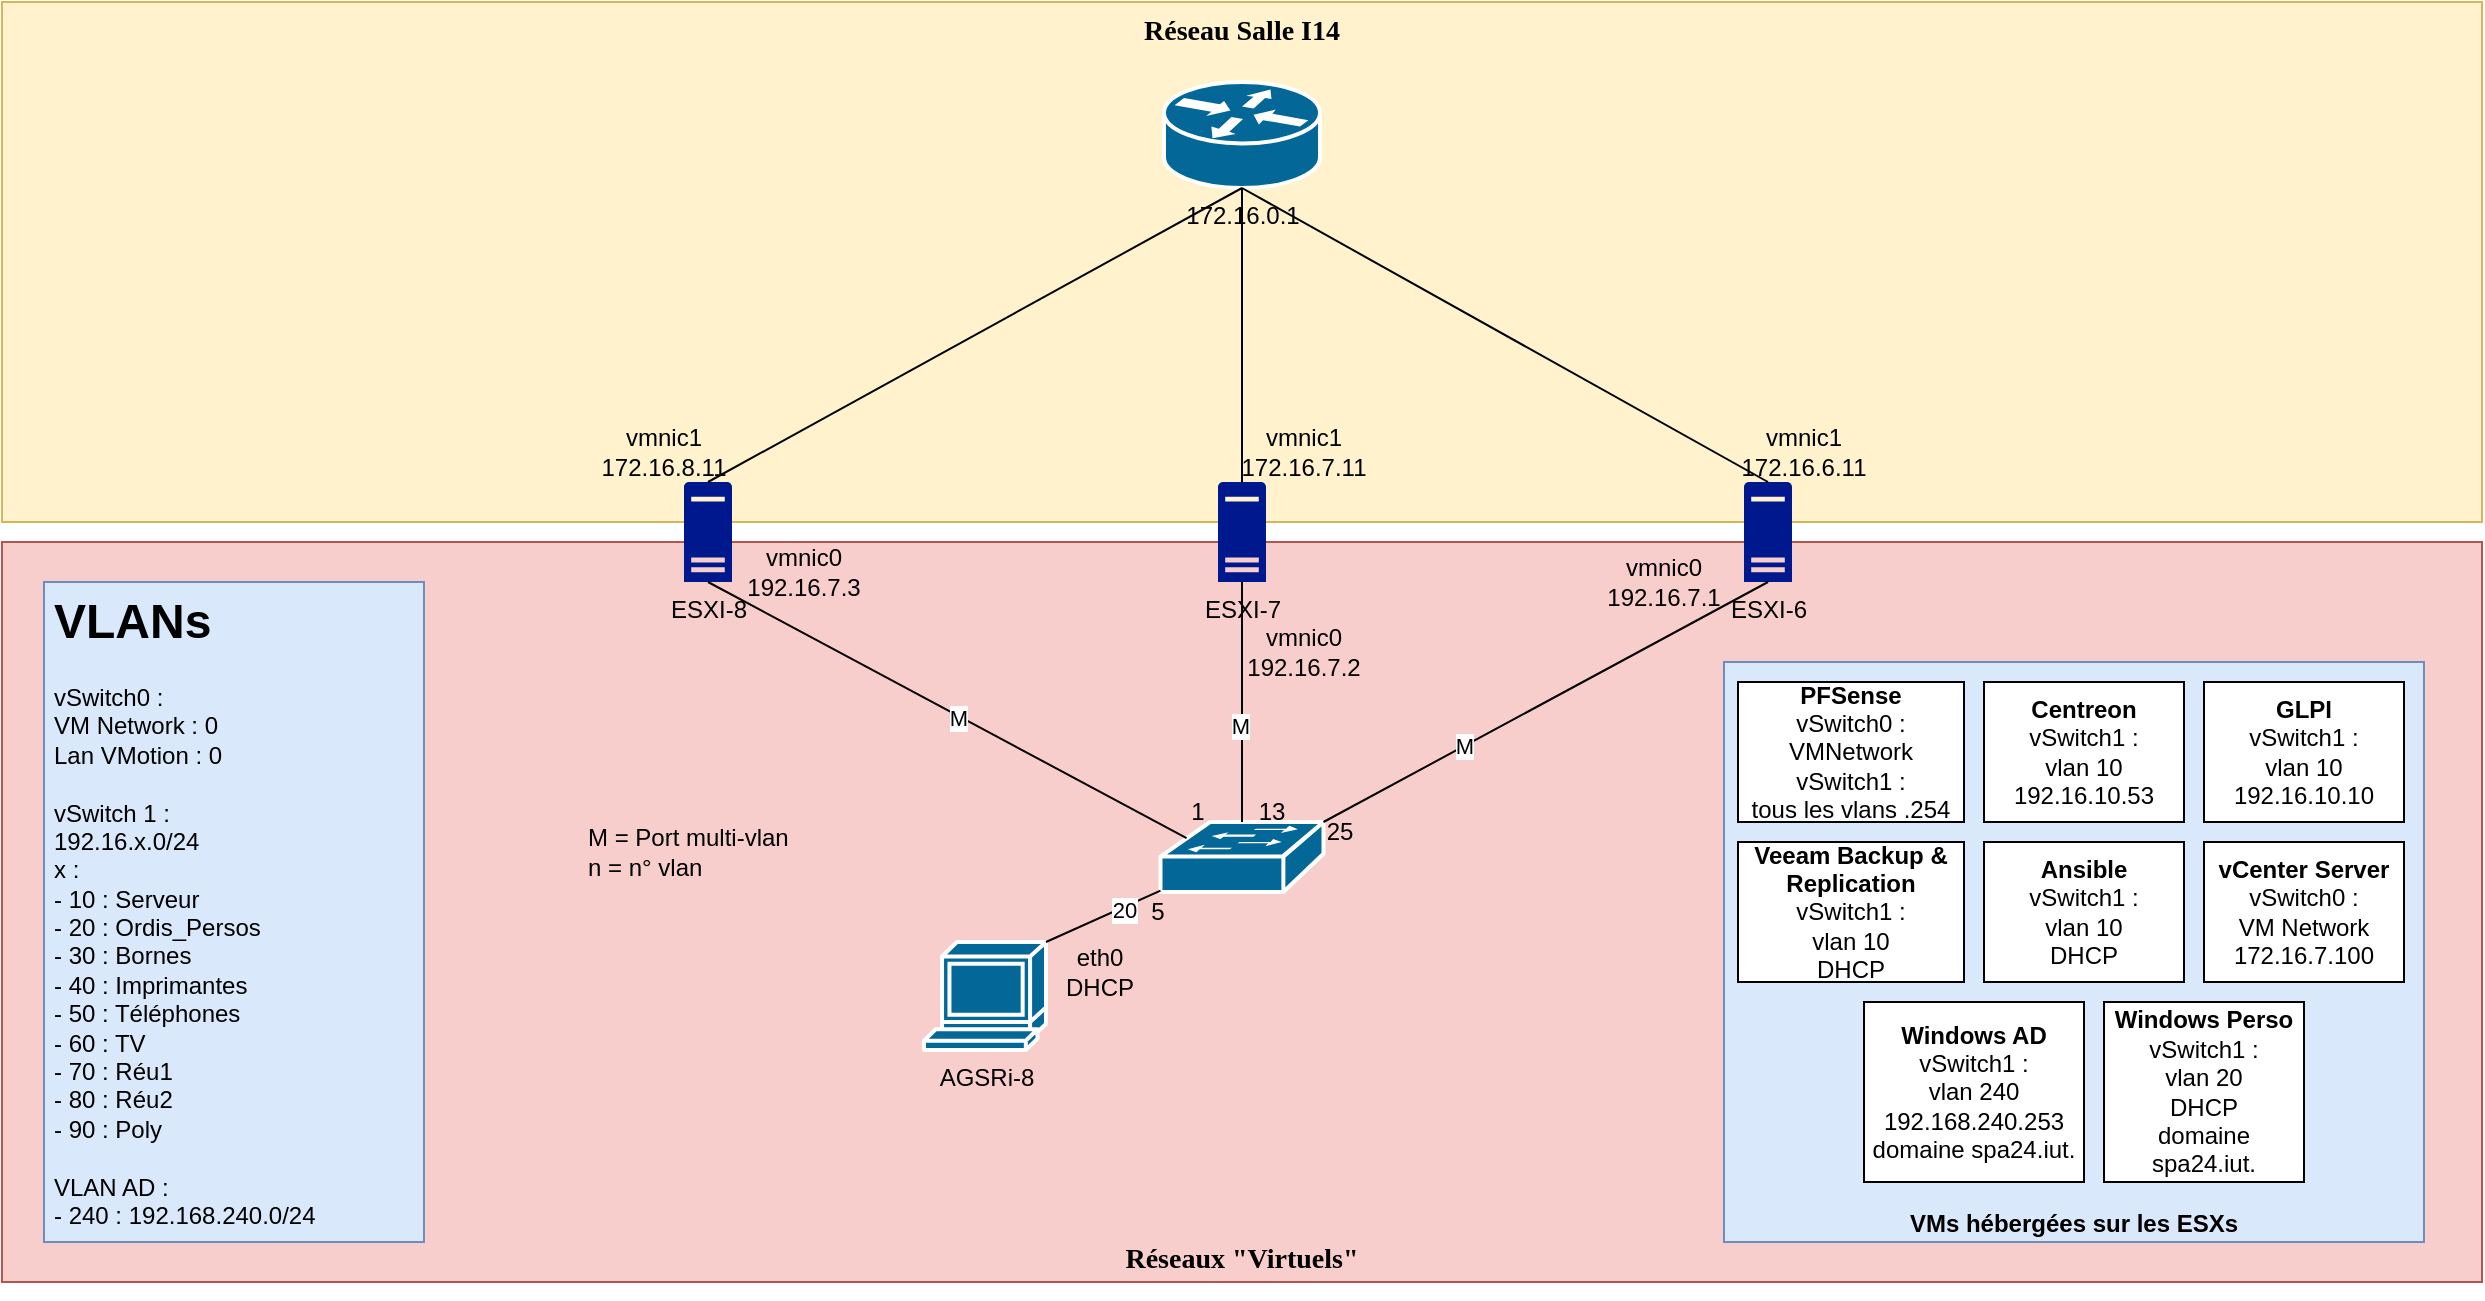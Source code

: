 <mxfile version="20.8.5" type="github">
  <diagram name="Page-1" id="c37626ed-c26b-45fb-9056-f9ebc6bb27b6">
    <mxGraphModel dx="2693" dy="889" grid="1" gridSize="10" guides="1" tooltips="1" connect="1" arrows="1" fold="1" page="1" pageScale="1" pageWidth="1100" pageHeight="850" background="none" math="0" shadow="0">
      <root>
        <mxCell id="0" />
        <mxCell id="1" parent="0" />
        <mxCell id="S-VgMTXi0rojGaED3WKQ-2" value="Réseaux &quot;Virtuels&quot;" style="whiteSpace=wrap;html=1;rounded=0;shadow=0;comic=0;strokeWidth=1;fontFamily=Verdana;fontSize=14;fillColor=#f8cecc;strokeColor=#b85450;verticalAlign=bottom;fontStyle=1" vertex="1" parent="1">
          <mxGeometry x="-621" y="390" width="1240" height="370" as="geometry" />
        </mxCell>
        <mxCell id="1c7a67bf8fd3230f-83" value="Réseau Salle I14" style="whiteSpace=wrap;html=1;rounded=0;shadow=0;comic=0;strokeWidth=1;fontFamily=Verdana;fontSize=14;fillColor=#fff2cc;strokeColor=#d6b656;verticalAlign=top;fontStyle=1" parent="1" vertex="1">
          <mxGeometry x="-621" y="120" width="1240" height="260" as="geometry" />
        </mxCell>
        <mxCell id="vLjDbiqeGYyuWvh9xT9g-1" value="172.16.0.1" style="shape=mxgraph.cisco.routers.router;html=1;pointerEvents=1;dashed=0;fillColor=#036897;strokeColor=#ffffff;strokeWidth=2;verticalLabelPosition=bottom;verticalAlign=top;align=center;outlineConnect=0;" parent="1" vertex="1">
          <mxGeometry x="-40" y="160" width="78" height="53" as="geometry" />
        </mxCell>
        <mxCell id="vLjDbiqeGYyuWvh9xT9g-2" value="ESXI-8" style="sketch=0;aspect=fixed;pointerEvents=1;shadow=0;dashed=0;html=1;strokeColor=none;labelPosition=center;verticalLabelPosition=bottom;verticalAlign=top;align=center;fillColor=#00188D;shape=mxgraph.mscae.enterprise.server_generic" parent="1" vertex="1">
          <mxGeometry x="-280" y="360" width="24" height="50" as="geometry" />
        </mxCell>
        <mxCell id="vLjDbiqeGYyuWvh9xT9g-3" value="ESXI-7" style="sketch=0;aspect=fixed;pointerEvents=1;shadow=0;dashed=0;html=1;strokeColor=none;labelPosition=center;verticalLabelPosition=bottom;verticalAlign=top;align=center;fillColor=#00188D;shape=mxgraph.mscae.enterprise.server_generic" parent="1" vertex="1">
          <mxGeometry x="-13" y="360" width="24" height="50" as="geometry" />
        </mxCell>
        <mxCell id="vLjDbiqeGYyuWvh9xT9g-6" value="ESXI-6" style="sketch=0;aspect=fixed;pointerEvents=1;shadow=0;dashed=0;html=1;strokeColor=none;labelPosition=center;verticalLabelPosition=bottom;verticalAlign=top;align=center;fillColor=#00188D;shape=mxgraph.mscae.enterprise.server_generic" parent="1" vertex="1">
          <mxGeometry x="250" y="360" width="24" height="50" as="geometry" />
        </mxCell>
        <mxCell id="vLjDbiqeGYyuWvh9xT9g-9" value="" style="endArrow=none;html=1;rounded=0;exitX=0.5;exitY=0;exitDx=0;exitDy=0;exitPerimeter=0;entryX=0.5;entryY=1;entryDx=0;entryDy=0;entryPerimeter=0;" parent="1" source="vLjDbiqeGYyuWvh9xT9g-2" target="vLjDbiqeGYyuWvh9xT9g-1" edge="1">
          <mxGeometry width="50" height="50" relative="1" as="geometry">
            <mxPoint x="-40" y="410" as="sourcePoint" />
            <mxPoint x="10" y="360" as="targetPoint" />
          </mxGeometry>
        </mxCell>
        <mxCell id="vLjDbiqeGYyuWvh9xT9g-10" value="" style="endArrow=none;html=1;rounded=0;entryX=0.5;entryY=1;entryDx=0;entryDy=0;entryPerimeter=0;exitX=0.5;exitY=0;exitDx=0;exitDy=0;exitPerimeter=0;" parent="1" source="vLjDbiqeGYyuWvh9xT9g-3" target="vLjDbiqeGYyuWvh9xT9g-1" edge="1">
          <mxGeometry width="50" height="50" relative="1" as="geometry">
            <mxPoint x="-40" y="410" as="sourcePoint" />
            <mxPoint x="10" y="360" as="targetPoint" />
          </mxGeometry>
        </mxCell>
        <mxCell id="vLjDbiqeGYyuWvh9xT9g-11" value="" style="endArrow=none;html=1;rounded=0;entryX=0.5;entryY=1;entryDx=0;entryDy=0;entryPerimeter=0;exitX=0.5;exitY=0;exitDx=0;exitDy=0;exitPerimeter=0;" parent="1" source="vLjDbiqeGYyuWvh9xT9g-6" target="vLjDbiqeGYyuWvh9xT9g-1" edge="1">
          <mxGeometry width="50" height="50" relative="1" as="geometry">
            <mxPoint x="-40" y="410" as="sourcePoint" />
            <mxPoint x="10" y="360" as="targetPoint" />
          </mxGeometry>
        </mxCell>
        <mxCell id="vLjDbiqeGYyuWvh9xT9g-13" value="vmnic1&lt;br&gt;172.16.8.11" style="text;html=1;strokeColor=none;fillColor=none;align=center;verticalAlign=middle;whiteSpace=wrap;rounded=0;" parent="1" vertex="1">
          <mxGeometry x="-320" y="330" width="60" height="30" as="geometry" />
        </mxCell>
        <mxCell id="vLjDbiqeGYyuWvh9xT9g-17" value="vmnic1&lt;br&gt;172.16.6.11" style="text;html=1;strokeColor=none;fillColor=none;align=center;verticalAlign=middle;whiteSpace=wrap;rounded=0;" parent="1" vertex="1">
          <mxGeometry x="250" y="330" width="60" height="30" as="geometry" />
        </mxCell>
        <mxCell id="vLjDbiqeGYyuWvh9xT9g-18" value="vmnic1&lt;br&gt;172.16.7.11" style="text;html=1;strokeColor=none;fillColor=none;align=center;verticalAlign=middle;whiteSpace=wrap;rounded=0;" parent="1" vertex="1">
          <mxGeometry y="330" width="60" height="30" as="geometry" />
        </mxCell>
        <mxCell id="S-VgMTXi0rojGaED3WKQ-3" style="edgeStyle=orthogonalEdgeStyle;rounded=0;orthogonalLoop=1;jettySize=auto;html=1;exitX=0.5;exitY=1;exitDx=0;exitDy=0;" edge="1" parent="1" source="S-VgMTXi0rojGaED3WKQ-2" target="S-VgMTXi0rojGaED3WKQ-2">
          <mxGeometry relative="1" as="geometry" />
        </mxCell>
        <mxCell id="S-VgMTXi0rojGaED3WKQ-4" value="" style="shape=mxgraph.cisco.switches.workgroup_switch;html=1;pointerEvents=1;dashed=0;fillColor=#036897;strokeColor=#ffffff;strokeWidth=2;verticalLabelPosition=bottom;verticalAlign=top;align=center;outlineConnect=0;" vertex="1" parent="1">
          <mxGeometry x="-41.75" y="530" width="81.5" height="35" as="geometry" />
        </mxCell>
        <mxCell id="S-VgMTXi0rojGaED3WKQ-6" value="" style="endArrow=none;html=1;rounded=0;entryX=0.5;entryY=1;entryDx=0;entryDy=0;entryPerimeter=0;exitX=0.5;exitY=0;exitDx=0;exitDy=0;exitPerimeter=0;" edge="1" parent="1" source="S-VgMTXi0rojGaED3WKQ-4" target="vLjDbiqeGYyuWvh9xT9g-3">
          <mxGeometry width="50" height="50" relative="1" as="geometry">
            <mxPoint x="-60" y="460" as="sourcePoint" />
            <mxPoint x="-10" y="410" as="targetPoint" />
          </mxGeometry>
        </mxCell>
        <mxCell id="S-VgMTXi0rojGaED3WKQ-24" value="M" style="edgeLabel;html=1;align=center;verticalAlign=middle;resizable=0;points=[];" vertex="1" connectable="0" parent="S-VgMTXi0rojGaED3WKQ-6">
          <mxGeometry x="-0.198" y="1" relative="1" as="geometry">
            <mxPoint as="offset" />
          </mxGeometry>
        </mxCell>
        <mxCell id="S-VgMTXi0rojGaED3WKQ-7" value="" style="endArrow=none;html=1;rounded=0;entryX=0.5;entryY=1;entryDx=0;entryDy=0;entryPerimeter=0;exitX=1;exitY=0;exitDx=0;exitDy=0;exitPerimeter=0;" edge="1" parent="1" source="S-VgMTXi0rojGaED3WKQ-4" target="vLjDbiqeGYyuWvh9xT9g-6">
          <mxGeometry width="50" height="50" relative="1" as="geometry">
            <mxPoint x="-60" y="460" as="sourcePoint" />
            <mxPoint x="-10" y="410" as="targetPoint" />
          </mxGeometry>
        </mxCell>
        <mxCell id="S-VgMTXi0rojGaED3WKQ-25" value="M" style="edgeLabel;html=1;align=center;verticalAlign=middle;resizable=0;points=[];" vertex="1" connectable="0" parent="S-VgMTXi0rojGaED3WKQ-7">
          <mxGeometry x="-0.37" relative="1" as="geometry">
            <mxPoint as="offset" />
          </mxGeometry>
        </mxCell>
        <mxCell id="S-VgMTXi0rojGaED3WKQ-8" value="" style="endArrow=none;html=1;rounded=0;exitX=0.5;exitY=1;exitDx=0;exitDy=0;exitPerimeter=0;entryX=0.16;entryY=0.23;entryDx=0;entryDy=0;entryPerimeter=0;" edge="1" parent="1" source="vLjDbiqeGYyuWvh9xT9g-2" target="S-VgMTXi0rojGaED3WKQ-4">
          <mxGeometry width="50" height="50" relative="1" as="geometry">
            <mxPoint x="-60" y="460" as="sourcePoint" />
            <mxPoint x="-10" y="410" as="targetPoint" />
          </mxGeometry>
        </mxCell>
        <mxCell id="S-VgMTXi0rojGaED3WKQ-26" value="M" style="edgeLabel;html=1;align=center;verticalAlign=middle;resizable=0;points=[];" vertex="1" connectable="0" parent="S-VgMTXi0rojGaED3WKQ-8">
          <mxGeometry x="0.048" relative="1" as="geometry">
            <mxPoint y="1" as="offset" />
          </mxGeometry>
        </mxCell>
        <mxCell id="S-VgMTXi0rojGaED3WKQ-9" value="vmnic0&lt;br&gt;192.16.7.2" style="text;html=1;strokeColor=none;fillColor=none;align=center;verticalAlign=middle;whiteSpace=wrap;rounded=0;" vertex="1" parent="1">
          <mxGeometry y="430" width="60" height="30" as="geometry" />
        </mxCell>
        <mxCell id="S-VgMTXi0rojGaED3WKQ-11" value="vmnic0&lt;br&gt;192.16.7.1" style="text;html=1;strokeColor=none;fillColor=none;align=center;verticalAlign=middle;whiteSpace=wrap;rounded=0;" vertex="1" parent="1">
          <mxGeometry x="180" y="395" width="60" height="30" as="geometry" />
        </mxCell>
        <mxCell id="S-VgMTXi0rojGaED3WKQ-13" value="vmnic0&lt;br&gt;192.16.7.3" style="text;html=1;strokeColor=none;fillColor=none;align=center;verticalAlign=middle;whiteSpace=wrap;rounded=0;" vertex="1" parent="1">
          <mxGeometry x="-250" y="390" width="60" height="30" as="geometry" />
        </mxCell>
        <mxCell id="S-VgMTXi0rojGaED3WKQ-14" value="AGSRi-8" style="shape=mxgraph.cisco.computers_and_peripherals.terminal;html=1;pointerEvents=1;dashed=0;fillColor=#036897;strokeColor=#ffffff;strokeWidth=2;verticalLabelPosition=bottom;verticalAlign=top;align=center;outlineConnect=0;" vertex="1" parent="1">
          <mxGeometry x="-160" y="590" width="61" height="54" as="geometry" />
        </mxCell>
        <mxCell id="S-VgMTXi0rojGaED3WKQ-15" value="" style="endArrow=none;html=1;rounded=0;exitX=1;exitY=0;exitDx=0;exitDy=0;exitPerimeter=0;entryX=0;entryY=0.98;entryDx=0;entryDy=0;entryPerimeter=0;" edge="1" parent="1" source="S-VgMTXi0rojGaED3WKQ-14" target="S-VgMTXi0rojGaED3WKQ-4">
          <mxGeometry width="50" height="50" relative="1" as="geometry">
            <mxPoint x="-258" y="420.0" as="sourcePoint" />
            <mxPoint x="-18.71" y="548.05" as="targetPoint" />
            <Array as="points" />
          </mxGeometry>
        </mxCell>
        <mxCell id="S-VgMTXi0rojGaED3WKQ-27" value="20" style="edgeLabel;html=1;align=center;verticalAlign=middle;resizable=0;points=[];" vertex="1" connectable="0" parent="S-VgMTXi0rojGaED3WKQ-15">
          <mxGeometry x="0.317" y="-1" relative="1" as="geometry">
            <mxPoint as="offset" />
          </mxGeometry>
        </mxCell>
        <mxCell id="S-VgMTXi0rojGaED3WKQ-19" value="1" style="text;html=1;strokeColor=none;fillColor=none;align=center;verticalAlign=middle;whiteSpace=wrap;rounded=0;" vertex="1" parent="1">
          <mxGeometry x="-33" y="520" width="20" height="10" as="geometry" />
        </mxCell>
        <mxCell id="S-VgMTXi0rojGaED3WKQ-20" value="13" style="text;html=1;strokeColor=none;fillColor=none;align=center;verticalAlign=middle;whiteSpace=wrap;rounded=0;" vertex="1" parent="1">
          <mxGeometry y="520" width="28" height="10" as="geometry" />
        </mxCell>
        <mxCell id="S-VgMTXi0rojGaED3WKQ-22" value="25" style="text;html=1;strokeColor=none;fillColor=none;align=center;verticalAlign=middle;whiteSpace=wrap;rounded=0;" vertex="1" parent="1">
          <mxGeometry x="38" y="530" width="20" height="10" as="geometry" />
        </mxCell>
        <mxCell id="S-VgMTXi0rojGaED3WKQ-23" value="5" style="text;html=1;strokeColor=none;fillColor=none;align=center;verticalAlign=middle;whiteSpace=wrap;rounded=0;" vertex="1" parent="1">
          <mxGeometry x="-53" y="565" width="20" height="20" as="geometry" />
        </mxCell>
        <mxCell id="S-VgMTXi0rojGaED3WKQ-28" value="M = Port multi-vlan&lt;br&gt;n = n° vlan" style="text;html=1;strokeColor=none;fillColor=none;align=left;verticalAlign=middle;whiteSpace=wrap;rounded=0;" vertex="1" parent="1">
          <mxGeometry x="-330" y="530" width="170" height="30" as="geometry" />
        </mxCell>
        <mxCell id="S-VgMTXi0rojGaED3WKQ-29" value="&lt;h1&gt;VLANs&lt;/h1&gt;&lt;div&gt;vSwitch0 :&lt;/div&gt;&lt;div&gt;VM Network : 0&lt;/div&gt;&lt;div&gt;Lan VMotion : 0&lt;/div&gt;&lt;div&gt;&lt;br&gt;&lt;/div&gt;&lt;div&gt;vSwitch 1 :&lt;/div&gt;&lt;div&gt;192.16.x.0/24&lt;/div&gt;&lt;div&gt;x :&lt;/div&gt;&lt;div&gt;- 10 : Serveur&lt;/div&gt;&lt;div&gt;- 20 : Ordis_Persos&lt;/div&gt;&lt;div&gt;- 30 : Bornes&lt;/div&gt;&lt;div&gt;- 40 : Imprimantes&lt;/div&gt;&lt;div&gt;- 50 : Téléphones&lt;/div&gt;&lt;div&gt;- 60 : TV&lt;/div&gt;&lt;div&gt;- 70 : Réu1&lt;/div&gt;&lt;div&gt;- 80 : Réu2&lt;/div&gt;&lt;div&gt;- 90 : Poly&lt;/div&gt;&lt;div&gt;&lt;br&gt;&lt;/div&gt;&lt;div&gt;VLAN AD :&amp;nbsp;&lt;/div&gt;&lt;div&gt;- 240 : 192.168.240.0/24&lt;/div&gt;" style="text;html=1;strokeColor=#6c8ebf;fillColor=#dae8fc;spacing=5;spacingTop=-20;whiteSpace=wrap;overflow=hidden;rounded=0;" vertex="1" parent="1">
          <mxGeometry x="-600" y="410" width="190" height="330" as="geometry" />
        </mxCell>
        <mxCell id="S-VgMTXi0rojGaED3WKQ-30" value="eth0&lt;br&gt;DHCP" style="text;html=1;strokeColor=none;fillColor=none;align=center;verticalAlign=middle;whiteSpace=wrap;rounded=0;" vertex="1" parent="1">
          <mxGeometry x="-101.75" y="590" width="60" height="30" as="geometry" />
        </mxCell>
        <mxCell id="S-VgMTXi0rojGaED3WKQ-32" value="VMs hébergées sur les ESXs" style="rounded=0;whiteSpace=wrap;html=1;fillColor=#dae8fc;strokeColor=#6c8ebf;verticalAlign=bottom;fontStyle=1" vertex="1" parent="1">
          <mxGeometry x="240" y="450" width="350" height="290" as="geometry" />
        </mxCell>
        <mxCell id="S-VgMTXi0rojGaED3WKQ-33" value="&lt;b&gt;PFSense&lt;/b&gt;&lt;br&gt;vSwitch0 :&lt;br&gt;VMNetwork&lt;br&gt;vSwitch1 :&lt;br&gt;tous les vlans .254" style="rounded=0;whiteSpace=wrap;html=1;" vertex="1" parent="1">
          <mxGeometry x="247" y="460" width="113" height="70" as="geometry" />
        </mxCell>
        <mxCell id="S-VgMTXi0rojGaED3WKQ-34" value="&lt;b&gt;Centreon&lt;/b&gt;&lt;br&gt;vSwitch1 :&lt;br&gt;vlan 10&lt;br&gt;192.16.10.53" style="rounded=0;whiteSpace=wrap;html=1;" vertex="1" parent="1">
          <mxGeometry x="370" y="460" width="100" height="70" as="geometry" />
        </mxCell>
        <mxCell id="S-VgMTXi0rojGaED3WKQ-35" value="&lt;b&gt;Centreon&lt;/b&gt;&lt;br&gt;vSwitch1 :&lt;br&gt;vlan 10&lt;br&gt;192.16.10.53" style="rounded=0;whiteSpace=wrap;html=1;" vertex="1" parent="1">
          <mxGeometry x="370" y="460" width="100" height="70" as="geometry" />
        </mxCell>
        <mxCell id="S-VgMTXi0rojGaED3WKQ-36" value="&lt;b&gt;GLPI&lt;/b&gt;&lt;br&gt;vSwitch1 :&lt;br&gt;vlan 10&lt;br&gt;192.16.10.10" style="rounded=0;whiteSpace=wrap;html=1;" vertex="1" parent="1">
          <mxGeometry x="480" y="460" width="100" height="70" as="geometry" />
        </mxCell>
        <mxCell id="S-VgMTXi0rojGaED3WKQ-37" value="&lt;b&gt;Veeam Backup &amp;amp; Replication&lt;/b&gt;&lt;br&gt;vSwitch1 :&lt;br&gt;vlan 10&lt;br&gt;DHCP" style="rounded=0;whiteSpace=wrap;html=1;" vertex="1" parent="1">
          <mxGeometry x="247" y="540" width="113" height="70" as="geometry" />
        </mxCell>
        <mxCell id="S-VgMTXi0rojGaED3WKQ-38" value="&lt;b&gt;Ansible&lt;/b&gt;&lt;br&gt;vSwitch1 :&lt;br&gt;vlan 10&lt;br&gt;DHCP" style="rounded=0;whiteSpace=wrap;html=1;" vertex="1" parent="1">
          <mxGeometry x="370" y="540" width="100" height="70" as="geometry" />
        </mxCell>
        <mxCell id="S-VgMTXi0rojGaED3WKQ-39" value="&lt;b&gt;vCenter Server&lt;/b&gt;&lt;br&gt;vSwitch0 :&lt;br&gt;VM Network&lt;br&gt;172.16.7.100" style="rounded=0;whiteSpace=wrap;html=1;" vertex="1" parent="1">
          <mxGeometry x="480" y="540" width="100" height="70" as="geometry" />
        </mxCell>
        <mxCell id="S-VgMTXi0rojGaED3WKQ-41" value="&lt;b&gt;Windows AD&lt;/b&gt;&lt;br&gt;vSwitch1 :&lt;br&gt;vlan 240&lt;br&gt;192.168.240.253&lt;br&gt;domaine spa24.iut." style="rounded=0;whiteSpace=wrap;html=1;" vertex="1" parent="1">
          <mxGeometry x="310" y="620" width="110" height="90" as="geometry" />
        </mxCell>
        <mxCell id="S-VgMTXi0rojGaED3WKQ-42" value="&lt;b&gt;Windows Perso&lt;/b&gt;&lt;br&gt;vSwitch1 :&lt;br&gt;vlan 20&lt;br&gt;DHCP&lt;br&gt;domaine spa24.iut." style="rounded=0;whiteSpace=wrap;html=1;" vertex="1" parent="1">
          <mxGeometry x="430" y="620" width="100" height="90" as="geometry" />
        </mxCell>
      </root>
    </mxGraphModel>
  </diagram>
</mxfile>
